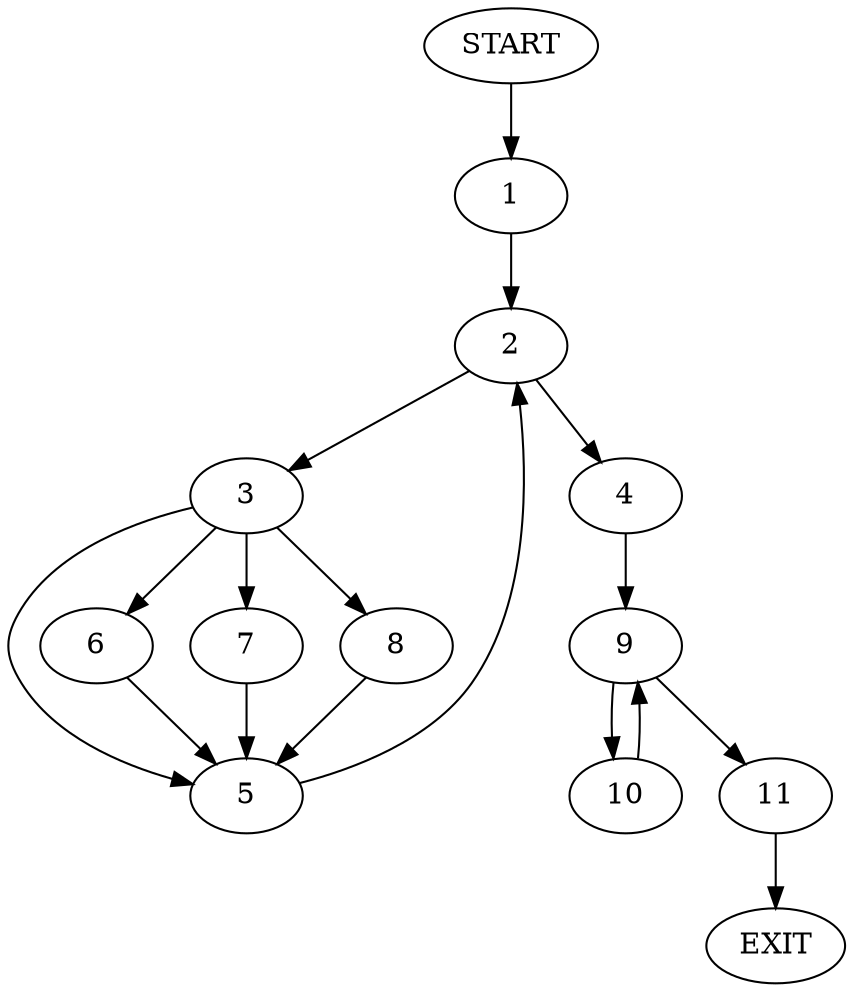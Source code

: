digraph {
0 [label="START"]
12 [label="EXIT"]
0 -> 1
1 -> 2
2 -> 3
2 -> 4
3 -> 5
3 -> 6
3 -> 7
3 -> 8
4 -> 9
5 -> 2
7 -> 5
6 -> 5
8 -> 5
9 -> 10
9 -> 11
11 -> 12
10 -> 9
}
